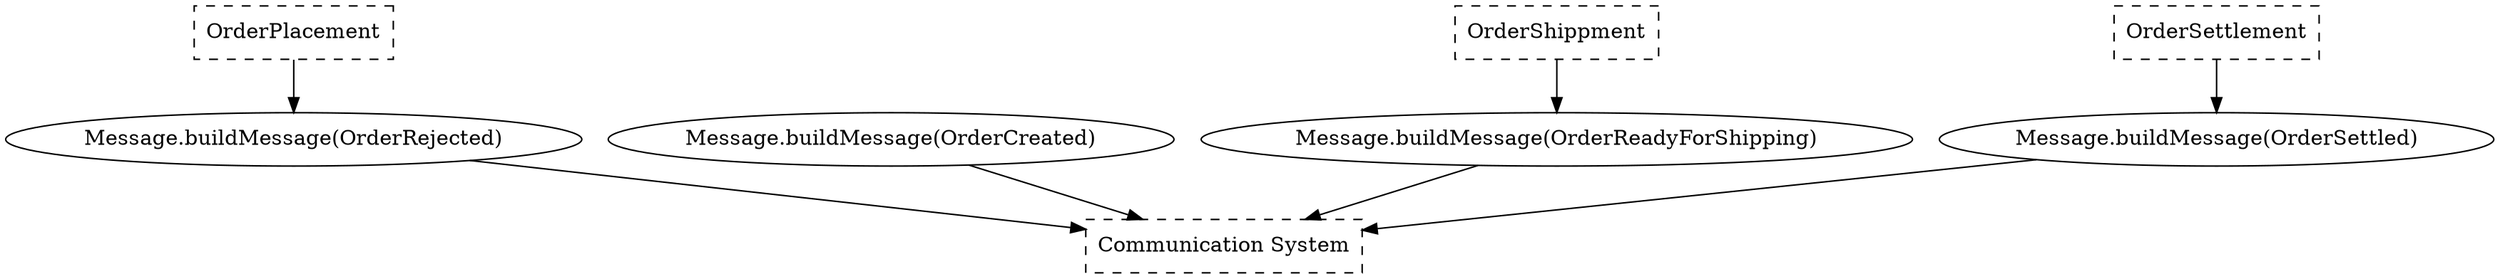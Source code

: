 digraph {
splines=spline;
"OrderPlacement" -> "Message.buildMessage(OrderRejected)" [style=solid];
"Message.buildMessage(OrderCreated)" -> "Communication System" [style=solid];
"Message.buildMessage(OrderReadyForShipping)" -> "Communication System" [style=solid];
"OrderSettlement" -> "Message.buildMessage(OrderSettled)" [style=solid];
"Message.buildMessage(OrderRejected)" -> "Communication System" [style=solid];
"OrderShippment" -> "Message.buildMessage(OrderReadyForShipping)" [style=solid];
"Message.buildMessage(OrderSettled)" -> "Communication System" [style=solid];
"OrderShippment"[shape=box,style=dashed];
"OrderSettlement"[shape=box,style=dashed];
"Message.buildMessage(OrderSettled)"[shape=ellipse];
"OrderPlacement"[shape=box,style=dashed];
"Message.buildMessage(OrderRejected)"[shape=ellipse];
"Message.buildMessage(OrderReadyForShipping)"[shape=ellipse];
"Message.buildMessage(OrderCreated)"[shape=ellipse];
"Communication System"[shape=box,style=dashed];
}
